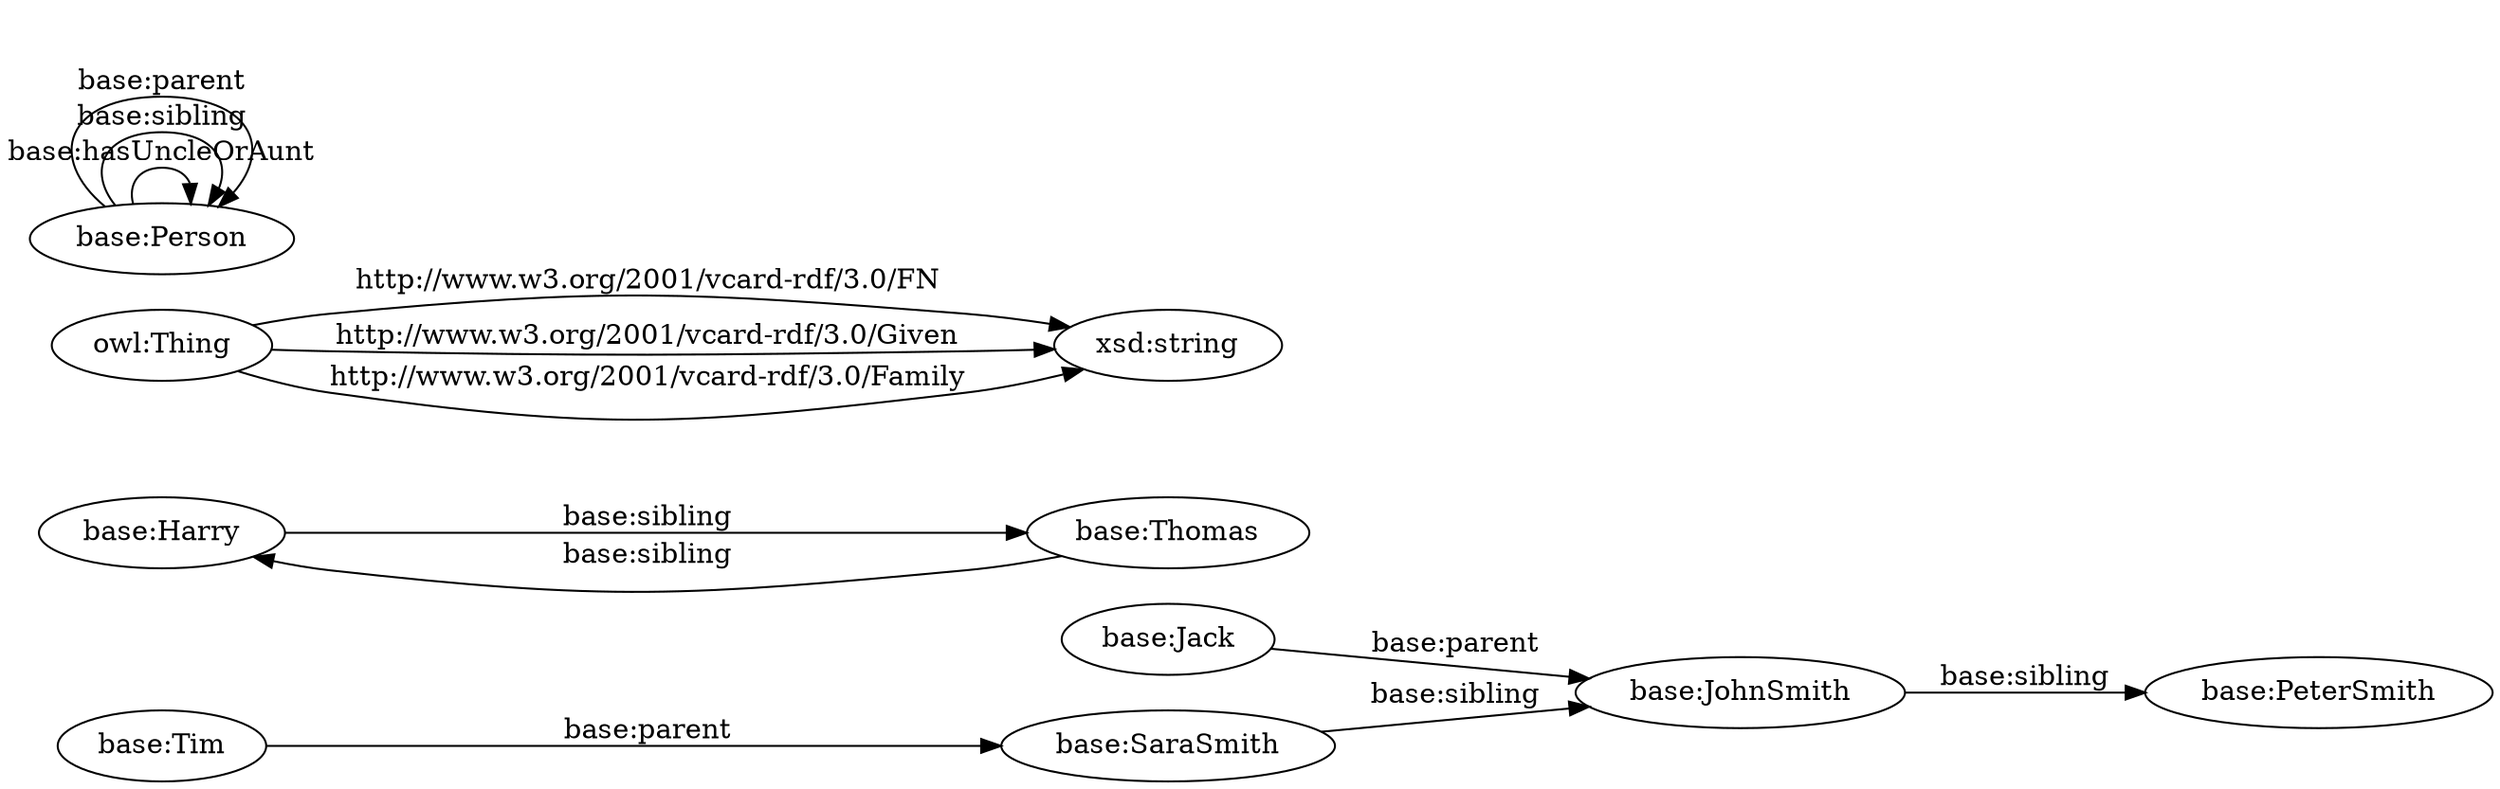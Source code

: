 digraph ar2dtool_diagram { 
rankdir=LR;
size="1501"
	"base:JohnSmith" -> "base:PeterSmith" [ label = "base:sibling" ];
	"base:Jack" -> "base:JohnSmith" [ label = "base:parent" ];
	"base:Harry" -> "base:Thomas" [ label = "base:sibling" ];
	"base:Thomas" -> "base:Harry" [ label = "base:sibling" ];
	"base:Tim" -> "base:SaraSmith" [ label = "base:parent" ];
	"base:SaraSmith" -> "base:JohnSmith" [ label = "base:sibling" ];
	"owl:Thing" -> "xsd:string" [ label = "http://www.w3.org/2001/vcard-rdf/3.0/FN" ];
	"base:Person" -> "base:Person" [ label = "base:hasUncleOrAunt" ];
	"owl:Thing" -> "xsd:string" [ label = "http://www.w3.org/2001/vcard-rdf/3.0/Given" ];
	"base:Person" -> "base:Person" [ label = "base:sibling" ];
	"base:Person" -> "base:Person" [ label = "base:parent" ];
	"owl:Thing" -> "xsd:string" [ label = "http://www.w3.org/2001/vcard-rdf/3.0/Family" ];

}
